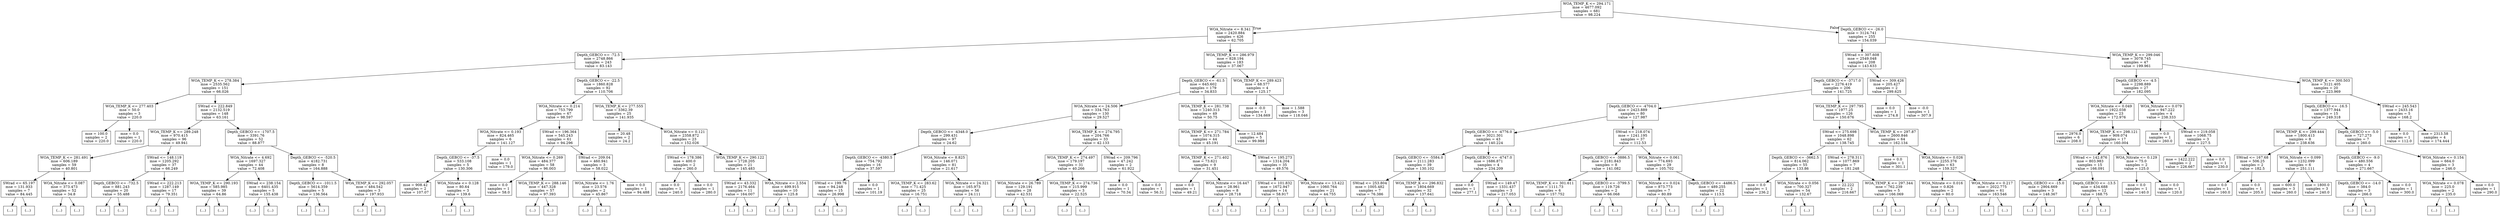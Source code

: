digraph Tree {
node [shape=box] ;
0 [label="WOA_TEMP_K <= 294.171\nmse = 4677.092\nsamples = 681\nvalue = 98.224"] ;
1 [label="WOA_Nitrate <= 8.341\nmse = 2420.884\nsamples = 426\nvalue = 62.705"] ;
0 -> 1 [labeldistance=2.5, labelangle=45, headlabel="True"] ;
2 [label="Depth_GEBCO <= -72.5\nmse = 2748.866\nsamples = 243\nvalue = 83.143"] ;
1 -> 2 ;
3 [label="WOA_TEMP_K <= 278.384\nmse = 2535.562\nsamples = 151\nvalue = 66.026"] ;
2 -> 3 ;
4 [label="WOA_TEMP_K <= 277.403\nmse = 50.0\nsamples = 3\nvalue = 220.0"] ;
3 -> 4 ;
5 [label="mse = 100.0\nsamples = 2\nvalue = 220.0"] ;
4 -> 5 ;
6 [label="mse = 0.0\nsamples = 1\nvalue = 220.0"] ;
4 -> 6 ;
7 [label="SWrad <= 222.849\nmse = 2132.519\nsamples = 148\nvalue = 63.161"] ;
3 -> 7 ;
8 [label="WOA_TEMP_K <= 289.248\nmse = 970.415\nsamples = 96\nvalue = 49.941"] ;
7 -> 8 ;
9 [label="WOA_TEMP_K <= 281.491\nmse = 606.189\nsamples = 59\nvalue = 40.801"] ;
8 -> 9 ;
10 [label="SWrad <= 65.197\nmse = 131.933\nsamples = 7\nvalue = 84.445"] ;
9 -> 10 ;
11 [label="(...)"] ;
10 -> 11 ;
22 [label="(...)"] ;
10 -> 22 ;
23 [label="WOA_Nitrate <= 0.087\nmse = 373.473\nsamples = 52\nvalue = 34.8"] ;
9 -> 23 ;
24 [label="(...)"] ;
23 -> 24 ;
29 [label="(...)"] ;
23 -> 29 ;
100 [label="SWrad <= 148.119\nmse = 1205.292\nsamples = 37\nvalue = 66.249"] ;
8 -> 100 ;
101 [label="Depth_GEBCO <= -732.5\nmse = 881.243\nsamples = 20\nvalue = 55.488"] ;
100 -> 101 ;
102 [label="(...)"] ;
101 -> 102 ;
137 [label="(...)"] ;
101 -> 137 ;
138 [label="SWrad <= 222.213\nmse = 1287.149\nsamples = 17\nvalue = 79.351"] ;
100 -> 138 ;
139 [label="(...)"] ;
138 -> 139 ;
164 [label="(...)"] ;
138 -> 164 ;
165 [label="Depth_GEBCO <= -1707.5\nmse = 3391.76\nsamples = 52\nvalue = 88.877"] ;
7 -> 165 ;
166 [label="WOA_Nitrate <= 4.692\nmse = 1697.327\nsamples = 44\nvalue = 72.408"] ;
165 -> 166 ;
167 [label="WOA_TEMP_K <= 290.193\nmse = 585.985\nsamples = 39\nvalue = 64.86"] ;
166 -> 167 ;
168 [label="(...)"] ;
167 -> 168 ;
173 [label="(...)"] ;
167 -> 173 ;
226 [label="SWrad <= 238.154\nmse = 6401.435\nsamples = 5\nvalue = 155.438"] ;
166 -> 226 ;
227 [label="(...)"] ;
226 -> 227 ;
232 [label="(...)"] ;
226 -> 232 ;
235 [label="Depth_GEBCO <= -520.5\nmse = 4182.731\nsamples = 8\nvalue = 164.888"] ;
165 -> 235 ;
236 [label="Depth_GEBCO <= -1011.5\nmse = 5614.359\nsamples = 5\nvalue = 136.564"] ;
235 -> 236 ;
237 [label="(...)"] ;
236 -> 237 ;
238 [label="(...)"] ;
236 -> 238 ;
241 [label="WOA_TEMP_K <= 292.057\nmse = 484.542\nsamples = 3\nvalue = 197.933"] ;
235 -> 241 ;
242 [label="(...)"] ;
241 -> 242 ;
243 [label="(...)"] ;
241 -> 243 ;
244 [label="Depth_GEBCO <= -22.5\nmse = 1860.828\nsamples = 92\nvalue = 110.706"] ;
2 -> 244 ;
245 [label="WOA_Nitrate <= 0.214\nmse = 753.799\nsamples = 67\nvalue = 98.597"] ;
244 -> 245 ;
246 [label="WOA_Nitrate <= 0.193\nmse = 824.465\nsamples = 6\nvalue = 141.127"] ;
245 -> 246 ;
247 [label="Depth_GEBCO <= -37.5\nmse = 533.108\nsamples = 5\nvalue = 130.306"] ;
246 -> 247 ;
248 [label="mse = 908.42\nsamples = 2\nvalue = 107.07"] ;
247 -> 248 ;
249 [label="WOA_Nitrate <= 0.128\nmse = 80.64\nsamples = 3\nvalue = 139.6"] ;
247 -> 249 ;
250 [label="(...)"] ;
249 -> 250 ;
251 [label="(...)"] ;
249 -> 251 ;
252 [label="mse = 0.0\nsamples = 1\nvalue = 179.0"] ;
246 -> 252 ;
253 [label="SWrad <= 196.364\nmse = 545.243\nsamples = 61\nvalue = 94.296"] ;
245 -> 253 ;
254 [label="WOA_Nitrate <= 0.269\nmse = 484.377\nsamples = 58\nvalue = 96.003"] ;
253 -> 254 ;
255 [label="mse = 0.0\nsamples = 1\nvalue = 58.0"] ;
254 -> 255 ;
256 [label="WOA_TEMP_K <= 288.146\nmse = 447.328\nsamples = 57\nvalue = 97.393"] ;
254 -> 256 ;
257 [label="(...)"] ;
256 -> 257 ;
310 [label="(...)"] ;
256 -> 310 ;
343 [label="SWrad <= 209.04\nmse = 460.941\nsamples = 3\nvalue = 58.022"] ;
253 -> 343 ;
344 [label="WOA_Nitrate <= 1.76\nmse = 23.576\nsamples = 2\nvalue = 45.867"] ;
343 -> 344 ;
345 [label="(...)"] ;
344 -> 345 ;
346 [label="(...)"] ;
344 -> 346 ;
347 [label="mse = 0.0\nsamples = 1\nvalue = 94.488"] ;
343 -> 347 ;
348 [label="WOA_TEMP_K <= 277.555\nmse = 3362.39\nsamples = 25\nvalue = 141.935"] ;
244 -> 348 ;
349 [label="mse = 20.48\nsamples = 2\nvalue = 24.2"] ;
348 -> 349 ;
350 [label="WOA_Nitrate <= 0.121\nmse = 2358.872\nsamples = 23\nvalue = 152.026"] ;
348 -> 350 ;
351 [label="SWrad <= 178.386\nmse = 400.0\nsamples = 2\nvalue = 260.0"] ;
350 -> 351 ;
352 [label="mse = 0.0\nsamples = 1\nvalue = 240.0"] ;
351 -> 352 ;
353 [label="mse = 0.0\nsamples = 1\nvalue = 280.0"] ;
351 -> 353 ;
354 [label="WOA_TEMP_K <= 290.122\nmse = 1728.205\nsamples = 21\nvalue = 145.483"] ;
350 -> 354 ;
355 [label="SWrad <= 43.332\nmse = 2176.464\nsamples = 11\nvalue = 164.007"] ;
354 -> 355 ;
356 [label="(...)"] ;
355 -> 356 ;
359 [label="(...)"] ;
355 -> 359 ;
376 [label="WOA_Nitrate <= 2.554\nmse = 499.915\nsamples = 10\nvalue = 125.8"] ;
354 -> 376 ;
377 [label="(...)"] ;
376 -> 377 ;
384 [label="(...)"] ;
376 -> 384 ;
395 [label="WOA_TEMP_K <= 286.979\nmse = 828.194\nsamples = 183\nvalue = 37.067"] ;
1 -> 395 ;
396 [label="Depth_GEBCO <= -61.5\nmse = 645.602\nsamples = 179\nvalue = 34.833"] ;
395 -> 396 ;
397 [label="WOA_Nitrate <= 24.506\nmse = 334.763\nsamples = 130\nvalue = 29.527"] ;
396 -> 397 ;
398 [label="Depth_GEBCO <= -4348.0\nmse = 299.431\nsamples = 97\nvalue = 24.62"] ;
397 -> 398 ;
399 [label="Depth_GEBCO <= -4380.5\nmse = 754.792\nsamples = 16\nvalue = 37.597"] ;
398 -> 399 ;
400 [label="SWrad <= 199.76\nmse = 94.248\nsamples = 15\nvalue = 26.998"] ;
399 -> 400 ;
401 [label="(...)"] ;
400 -> 401 ;
416 [label="(...)"] ;
400 -> 416 ;
427 [label="mse = 0.0\nsamples = 1\nvalue = 101.19"] ;
399 -> 427 ;
428 [label="WOA_Nitrate <= 8.825\nmse = 146.071\nsamples = 81\nvalue = 21.617"] ;
398 -> 428 ;
429 [label="WOA_TEMP_K <= 283.62\nmse = 71.425\nsamples = 25\nvalue = 16.751"] ;
428 -> 429 ;
430 [label="(...)"] ;
429 -> 430 ;
441 [label="(...)"] ;
429 -> 441 ;
442 [label="WOA_Nitrate <= 24.321\nmse = 165.973\nsamples = 56\nvalue = 24.111"] ;
428 -> 442 ;
443 [label="(...)"] ;
442 -> 443 ;
532 [label="(...)"] ;
442 -> 532 ;
543 [label="WOA_TEMP_K <= 274.795\nmse = 204.766\nsamples = 33\nvalue = 42.133"] ;
397 -> 543 ;
544 [label="WOA_TEMP_K <= 274.497\nmse = 179.197\nsamples = 31\nvalue = 40.266"] ;
543 -> 544 ;
545 [label="WOA_Nitrate <= 26.789\nmse = 129.191\nsamples = 28\nvalue = 42.531"] ;
544 -> 545 ;
546 [label="(...)"] ;
545 -> 546 ;
575 [label="(...)"] ;
545 -> 575 ;
598 [label="WOA_TEMP_K <= 274.736\nmse = 215.999\nsamples = 3\nvalue = 22.525"] ;
544 -> 598 ;
599 [label="(...)"] ;
598 -> 599 ;
602 [label="(...)"] ;
598 -> 602 ;
603 [label="SWrad <= 209.796\nmse = 47.242\nsamples = 2\nvalue = 61.922"] ;
543 -> 603 ;
604 [label="mse = 0.0\nsamples = 1\nvalue = 70.34"] ;
603 -> 604 ;
605 [label="mse = 0.0\nsamples = 1\nvalue = 56.31"] ;
603 -> 605 ;
606 [label="WOA_TEMP_K <= 281.738\nmse = 1240.313\nsamples = 49\nvalue = 50.75"] ;
396 -> 606 ;
607 [label="WOA_TEMP_K <= 271.784\nmse = 1074.315\nsamples = 44\nvalue = 45.191"] ;
606 -> 607 ;
608 [label="WOA_TEMP_K <= 271.402\nmse = 73.621\nsamples = 9\nvalue = 31.451"] ;
607 -> 608 ;
609 [label="mse = 0.0\nsamples = 1\nvalue = 49.21"] ;
608 -> 609 ;
610 [label="WOA_Nitrate <= 16.447\nmse = 28.961\nsamples = 8\nvalue = 28.718"] ;
608 -> 610 ;
611 [label="(...)"] ;
610 -> 611 ;
612 [label="(...)"] ;
610 -> 612 ;
619 [label="SWrad <= 195.273\nmse = 1314.204\nsamples = 35\nvalue = 49.576"] ;
607 -> 619 ;
620 [label="SWrad <= 101.832\nmse = 1672.947\nsamples = 14\nvalue = 58.917"] ;
619 -> 620 ;
621 [label="(...)"] ;
620 -> 621 ;
624 [label="(...)"] ;
620 -> 624 ;
627 [label="WOA_Nitrate <= 13.422\nmse = 1060.764\nsamples = 21\nvalue = 44.755"] ;
619 -> 627 ;
628 [label="(...)"] ;
627 -> 628 ;
629 [label="(...)"] ;
627 -> 629 ;
636 [label="mse = 12.484\nsamples = 5\nvalue = 99.988"] ;
606 -> 636 ;
637 [label="WOA_TEMP_K <= 289.423\nmse = 68.577\nsamples = 4\nvalue = 125.17"] ;
395 -> 637 ;
638 [label="mse = -0.0\nsamples = 1\nvalue = 134.669"] ;
637 -> 638 ;
639 [label="mse = 1.588\nsamples = 3\nvalue = 118.046"] ;
637 -> 639 ;
640 [label="Depth_GEBCO <= -26.0\nmse = 3124.741\nsamples = 255\nvalue = 154.039"] ;
0 -> 640 [labeldistance=2.5, labelangle=-45, headlabel="False"] ;
641 [label="SWrad <= 307.608\nmse = 2549.048\nsamples = 208\nvalue = 143.633"] ;
640 -> 641 ;
642 [label="Depth_GEBCO <= -3717.0\nmse = 2276.419\nsamples = 206\nvalue = 141.725"] ;
641 -> 642 ;
643 [label="Depth_GEBCO <= -4704.0\nmse = 2423.889\nsamples = 80\nvalue = 127.987"] ;
642 -> 643 ;
644 [label="Depth_GEBCO <= -4776.0\nmse = 3021.301\nsamples = 43\nvalue = 140.224"] ;
643 -> 644 ;
645 [label="Depth_GEBCO <= -5584.0\nmse = 2111.283\nsamples = 39\nvalue = 130.102"] ;
644 -> 645 ;
646 [label="SWrad <= 253.804\nmse = 1005.482\nsamples = 7\nvalue = 76.386"] ;
645 -> 646 ;
647 [label="(...)"] ;
646 -> 647 ;
652 [label="(...)"] ;
646 -> 652 ;
657 [label="WOA_TEMP_K <= 296.832\nmse = 1804.669\nsamples = 32\nvalue = 137.641"] ;
645 -> 657 ;
658 [label="(...)"] ;
657 -> 658 ;
665 [label="(...)"] ;
657 -> 665 ;
720 [label="Depth_GEBCO <= -4747.0\nmse = 1686.871\nsamples = 4\nvalue = 234.209"] ;
644 -> 720 ;
721 [label="mse = 0.0\nsamples = 1\nvalue = 277.1"] ;
720 -> 721 ;
722 [label="SWrad <= 149.47\nmse = 1331.437\nsamples = 3\nvalue = 217.053"] ;
720 -> 722 ;
723 [label="(...)"] ;
722 -> 723 ;
724 [label="(...)"] ;
722 -> 724 ;
727 [label="SWrad <= 218.074\nmse = 1241.195\nsamples = 37\nvalue = 112.53"] ;
643 -> 727 ;
728 [label="Depth_GEBCO <= -3886.5\nmse = 2181.843\nsamples = 8\nvalue = 141.082"] ;
727 -> 728 ;
729 [label="WOA_TEMP_K <= 301.611\nmse = 1111.73\nsamples = 6\nvalue = 157.752"] ;
728 -> 729 ;
730 [label="(...)"] ;
729 -> 730 ;
739 [label="(...)"] ;
729 -> 739 ;
740 [label="Depth_GEBCO <= -3799.5\nmse = 119.726\nsamples = 2\nvalue = 66.068"] ;
728 -> 740 ;
741 [label="(...)"] ;
740 -> 741 ;
742 [label="(...)"] ;
740 -> 742 ;
743 [label="WOA_Nitrate <= 0.061\nmse = 774.693\nsamples = 29\nvalue = 105.702"] ;
727 -> 743 ;
744 [label="WOA_Nitrate <= 0.024\nmse = 873.773\nsamples = 7\nvalue = 80.89"] ;
743 -> 744 ;
745 [label="(...)"] ;
744 -> 745 ;
746 [label="(...)"] ;
744 -> 746 ;
757 [label="Depth_GEBCO <= -4486.5\nmse = 489.255\nsamples = 22\nvalue = 113.5"] ;
743 -> 757 ;
758 [label="(...)"] ;
757 -> 758 ;
771 [label="(...)"] ;
757 -> 771 ;
798 [label="WOA_TEMP_K <= 297.795\nmse = 1977.25\nsamples = 126\nvalue = 150.676"] ;
642 -> 798 ;
799 [label="SWrad <= 275.698\nmse = 1048.898\nsamples = 62\nvalue = 138.745"] ;
798 -> 799 ;
800 [label="Depth_GEBCO <= -3662.5\nmse = 814.062\nsamples = 55\nvalue = 133.86"] ;
799 -> 800 ;
801 [label="mse = 0.0\nsamples = 1\nvalue = 236.2"] ;
800 -> 801 ;
802 [label="WOA_Nitrate <= 0.056\nmse = 700.327\nsamples = 54\nvalue = 132.67"] ;
800 -> 802 ;
803 [label="(...)"] ;
802 -> 803 ;
806 [label="(...)"] ;
802 -> 806 ;
885 [label="SWrad <= 278.311\nmse = 1077.869\nsamples = 7\nvalue = 181.248"] ;
799 -> 885 ;
886 [label="mse = 22.222\nsamples = 2\nvalue = 216.667"] ;
885 -> 886 ;
887 [label="WOA_TEMP_K <= 297.344\nmse = 762.239\nsamples = 5\nvalue = 166.069"] ;
885 -> 887 ;
888 [label="(...)"] ;
887 -> 888 ;
895 [label="(...)"] ;
887 -> 895 ;
896 [label="WOA_TEMP_K <= 297.87\nmse = 2600.846\nsamples = 64\nvalue = 162.134"] ;
798 -> 896 ;
897 [label="mse = 0.0\nsamples = 1\nvalue = 301.1"] ;
896 -> 897 ;
898 [label="WOA_Nitrate <= 0.026\nmse = 2255.376\nsamples = 63\nvalue = 159.327"] ;
896 -> 898 ;
899 [label="WOA_Nitrate <= 0.016\nmse = 0.826\nsamples = 2\nvalue = 80.0"] ;
898 -> 899 ;
900 [label="(...)"] ;
899 -> 900 ;
901 [label="(...)"] ;
899 -> 901 ;
902 [label="WOA_Nitrate <= 0.217\nmse = 2022.775\nsamples = 61\nvalue = 163.546"] ;
898 -> 902 ;
903 [label="(...)"] ;
902 -> 903 ;
938 [label="(...)"] ;
902 -> 938 ;
991 [label="SWrad <= 309.426\nmse = 205.427\nsamples = 2\nvalue = 299.625"] ;
641 -> 991 ;
992 [label="mse = 0.0\nsamples = 1\nvalue = 274.8"] ;
991 -> 992 ;
993 [label="mse = -0.0\nsamples = 1\nvalue = 307.9"] ;
991 -> 993 ;
994 [label="WOA_TEMP_K <= 299.046\nmse = 3078.745\nsamples = 47\nvalue = 199.961"] ;
640 -> 994 ;
995 [label="Depth_GEBCO <= -4.5\nmse = 2298.889\nsamples = 27\nvalue = 182.095"] ;
994 -> 995 ;
996 [label="WOA_Nitrate <= 0.049\nmse = 1922.038\nsamples = 23\nvalue = 172.976"] ;
995 -> 996 ;
997 [label="mse = 2976.0\nsamples = 6\nvalue = 208.0"] ;
996 -> 997 ;
998 [label="WOA_TEMP_K <= 298.121\nmse = 909.074\nsamples = 17\nvalue = 160.004"] ;
996 -> 998 ;
999 [label="SWrad <= 142.876\nmse = 803.983\nsamples = 15\nvalue = 166.091"] ;
998 -> 999 ;
1000 [label="Depth_GEBCO <= -15.0\nmse = 2904.669\nsamples = 3\nvalue = 148.367"] ;
999 -> 1000 ;
1001 [label="(...)"] ;
1000 -> 1001 ;
1002 [label="(...)"] ;
1000 -> 1002 ;
1003 [label="Depth_GEBCO <= -13.5\nmse = 434.688\nsamples = 12\nvalue = 168.75"] ;
999 -> 1003 ;
1004 [label="(...)"] ;
1003 -> 1004 ;
1013 [label="(...)"] ;
1003 -> 1013 ;
1014 [label="WOA_Nitrate <= 0.129\nmse = 75.0\nsamples = 2\nvalue = 125.0"] ;
998 -> 1014 ;
1015 [label="mse = 0.0\nsamples = 1\nvalue = 140.0"] ;
1014 -> 1015 ;
1016 [label="mse = 0.0\nsamples = 1\nvalue = 120.0"] ;
1014 -> 1016 ;
1017 [label="WOA_Nitrate <= 0.079\nmse = 947.222\nsamples = 4\nvalue = 238.333"] ;
995 -> 1017 ;
1018 [label="mse = 0.0\nsamples = 1\nvalue = 260.0"] ;
1017 -> 1018 ;
1019 [label="SWrad <= 219.058\nmse = 1068.75\nsamples = 3\nvalue = 227.5"] ;
1017 -> 1019 ;
1020 [label="mse = 1422.222\nsamples = 2\nvalue = 226.667"] ;
1019 -> 1020 ;
1021 [label="mse = 0.0\nsamples = 1\nvalue = 230.0"] ;
1019 -> 1021 ;
1022 [label="WOA_TEMP_K <= 300.503\nmse = 3121.405\nsamples = 20\nvalue = 223.969"] ;
994 -> 1022 ;
1023 [label="Depth_GEBCO <= -16.5\nmse = 1377.944\nsamples = 15\nvalue = 249.318"] ;
1022 -> 1023 ;
1024 [label="WOA_TEMP_K <= 299.444\nmse = 1800.413\nsamples = 8\nvalue = 238.636"] ;
1023 -> 1024 ;
1025 [label="SWrad <= 167.68\nmse = 506.25\nsamples = 2\nvalue = 182.5"] ;
1024 -> 1025 ;
1026 [label="mse = 0.0\nsamples = 1\nvalue = 160.0"] ;
1025 -> 1026 ;
1027 [label="mse = 0.0\nsamples = 1\nvalue = 205.0"] ;
1025 -> 1027 ;
1028 [label="WOA_Nitrate <= 0.099\nmse = 1232.099\nsamples = 6\nvalue = 251.111"] ;
1024 -> 1028 ;
1029 [label="mse = 600.0\nsamples = 3\nvalue = 260.0"] ;
1028 -> 1029 ;
1030 [label="mse = 1800.0\nsamples = 3\nvalue = 240.0"] ;
1028 -> 1030 ;
1031 [label="Depth_GEBCO <= -5.0\nmse = 727.273\nsamples = 7\nvalue = 260.0"] ;
1023 -> 1031 ;
1032 [label="Depth_GEBCO <= -9.0\nmse = 480.556\nsamples = 4\nvalue = 271.667"] ;
1031 -> 1032 ;
1033 [label="Depth_GEBCO <= -14.0\nmse = 384.0\nsamples = 3\nvalue = 266.0"] ;
1032 -> 1033 ;
1034 [label="(...)"] ;
1033 -> 1034 ;
1035 [label="(...)"] ;
1033 -> 1035 ;
1036 [label="mse = 0.0\nsamples = 1\nvalue = 300.0"] ;
1032 -> 1036 ;
1037 [label="WOA_Nitrate <= 0.154\nmse = 664.0\nsamples = 3\nvalue = 246.0"] ;
1031 -> 1037 ;
1038 [label="WOA_Nitrate <= 0.078\nmse = 225.0\nsamples = 2\nvalue = 235.0"] ;
1037 -> 1038 ;
1039 [label="(...)"] ;
1038 -> 1039 ;
1040 [label="(...)"] ;
1038 -> 1040 ;
1041 [label="mse = 0.0\nsamples = 1\nvalue = 290.0"] ;
1037 -> 1041 ;
1042 [label="SWrad <= 245.543\nmse = 2433.16\nsamples = 5\nvalue = 168.2"] ;
1022 -> 1042 ;
1043 [label="mse = 0.0\nsamples = 1\nvalue = 112.0"] ;
1042 -> 1043 ;
1044 [label="mse = 2313.58\nsamples = 4\nvalue = 174.444"] ;
1042 -> 1044 ;
}
